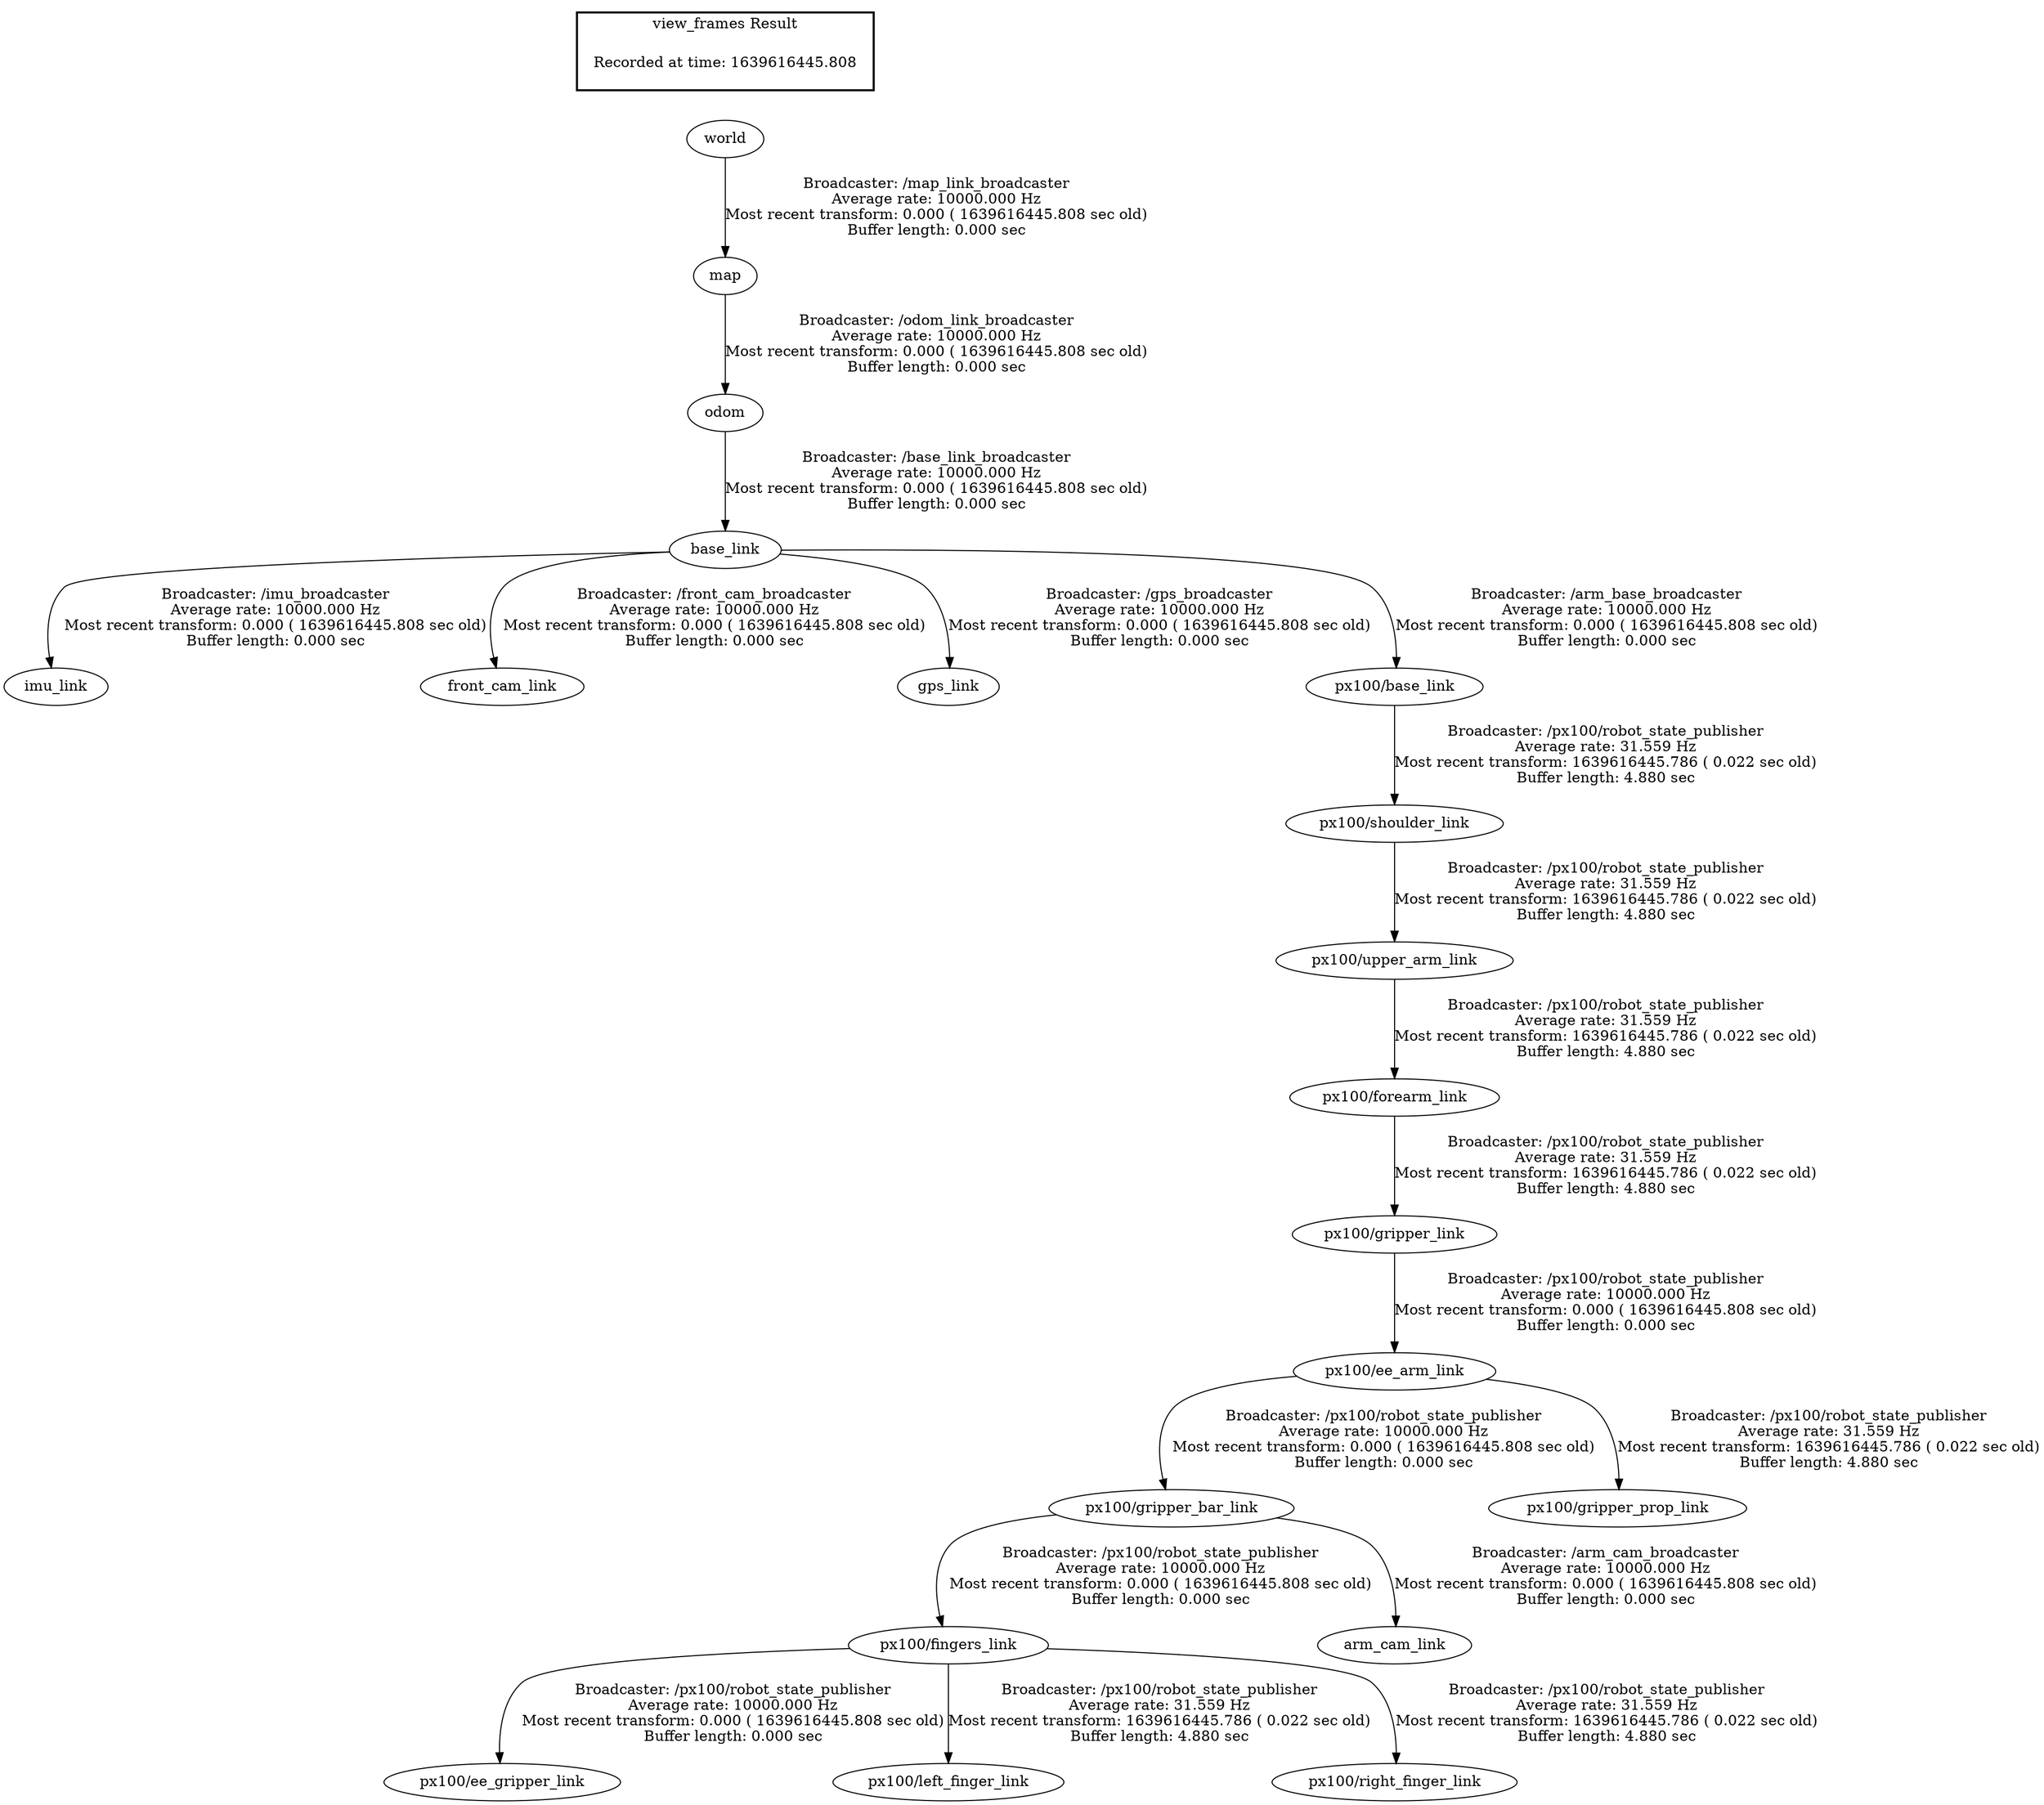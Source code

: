 digraph G {
"px100/gripper_link" -> "px100/ee_arm_link"[label="Broadcaster: /px100/robot_state_publisher\nAverage rate: 10000.000 Hz\nMost recent transform: 0.000 ( 1639616445.808 sec old)\nBuffer length: 0.000 sec\n"];
"px100/forearm_link" -> "px100/gripper_link"[label="Broadcaster: /px100/robot_state_publisher\nAverage rate: 31.559 Hz\nMost recent transform: 1639616445.786 ( 0.022 sec old)\nBuffer length: 4.880 sec\n"];
"px100/gripper_bar_link" -> "px100/fingers_link"[label="Broadcaster: /px100/robot_state_publisher\nAverage rate: 10000.000 Hz\nMost recent transform: 0.000 ( 1639616445.808 sec old)\nBuffer length: 0.000 sec\n"];
"px100/ee_arm_link" -> "px100/gripper_bar_link"[label="Broadcaster: /px100/robot_state_publisher\nAverage rate: 10000.000 Hz\nMost recent transform: 0.000 ( 1639616445.808 sec old)\nBuffer length: 0.000 sec\n"];
"px100/fingers_link" -> "px100/ee_gripper_link"[label="Broadcaster: /px100/robot_state_publisher\nAverage rate: 10000.000 Hz\nMost recent transform: 0.000 ( 1639616445.808 sec old)\nBuffer length: 0.000 sec\n"];
"base_link" -> "imu_link"[label="Broadcaster: /imu_broadcaster\nAverage rate: 10000.000 Hz\nMost recent transform: 0.000 ( 1639616445.808 sec old)\nBuffer length: 0.000 sec\n"];
"odom" -> "base_link"[label="Broadcaster: /base_link_broadcaster\nAverage rate: 10000.000 Hz\nMost recent transform: 0.000 ( 1639616445.808 sec old)\nBuffer length: 0.000 sec\n"];
"base_link" -> "front_cam_link"[label="Broadcaster: /front_cam_broadcaster\nAverage rate: 10000.000 Hz\nMost recent transform: 0.000 ( 1639616445.808 sec old)\nBuffer length: 0.000 sec\n"];
"base_link" -> "gps_link"[label="Broadcaster: /gps_broadcaster\nAverage rate: 10000.000 Hz\nMost recent transform: 0.000 ( 1639616445.808 sec old)\nBuffer length: 0.000 sec\n"];
"base_link" -> "px100/base_link"[label="Broadcaster: /arm_base_broadcaster\nAverage rate: 10000.000 Hz\nMost recent transform: 0.000 ( 1639616445.808 sec old)\nBuffer length: 0.000 sec\n"];
"map" -> "odom"[label="Broadcaster: /odom_link_broadcaster\nAverage rate: 10000.000 Hz\nMost recent transform: 0.000 ( 1639616445.808 sec old)\nBuffer length: 0.000 sec\n"];
"world" -> "map"[label="Broadcaster: /map_link_broadcaster\nAverage rate: 10000.000 Hz\nMost recent transform: 0.000 ( 1639616445.808 sec old)\nBuffer length: 0.000 sec\n"];
"px100/gripper_bar_link" -> "arm_cam_link"[label="Broadcaster: /arm_cam_broadcaster\nAverage rate: 10000.000 Hz\nMost recent transform: 0.000 ( 1639616445.808 sec old)\nBuffer length: 0.000 sec\n"];
"px100/upper_arm_link" -> "px100/forearm_link"[label="Broadcaster: /px100/robot_state_publisher\nAverage rate: 31.559 Hz\nMost recent transform: 1639616445.786 ( 0.022 sec old)\nBuffer length: 4.880 sec\n"];
"px100/shoulder_link" -> "px100/upper_arm_link"[label="Broadcaster: /px100/robot_state_publisher\nAverage rate: 31.559 Hz\nMost recent transform: 1639616445.786 ( 0.022 sec old)\nBuffer length: 4.880 sec\n"];
"px100/ee_arm_link" -> "px100/gripper_prop_link"[label="Broadcaster: /px100/robot_state_publisher\nAverage rate: 31.559 Hz\nMost recent transform: 1639616445.786 ( 0.022 sec old)\nBuffer length: 4.880 sec\n"];
"px100/fingers_link" -> "px100/left_finger_link"[label="Broadcaster: /px100/robot_state_publisher\nAverage rate: 31.559 Hz\nMost recent transform: 1639616445.786 ( 0.022 sec old)\nBuffer length: 4.880 sec\n"];
"px100/fingers_link" -> "px100/right_finger_link"[label="Broadcaster: /px100/robot_state_publisher\nAverage rate: 31.559 Hz\nMost recent transform: 1639616445.786 ( 0.022 sec old)\nBuffer length: 4.880 sec\n"];
"px100/base_link" -> "px100/shoulder_link"[label="Broadcaster: /px100/robot_state_publisher\nAverage rate: 31.559 Hz\nMost recent transform: 1639616445.786 ( 0.022 sec old)\nBuffer length: 4.880 sec\n"];
edge [style=invis];
 subgraph cluster_legend { style=bold; color=black; label ="view_frames Result";
"Recorded at time: 1639616445.808"[ shape=plaintext ] ;
 }->"world";
}